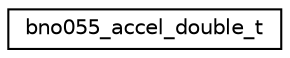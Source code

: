 digraph "Graphical Class Hierarchy"
{
  edge [fontname="Helvetica",fontsize="10",labelfontname="Helvetica",labelfontsize="10"];
  node [fontname="Helvetica",fontsize="10",shape=record];
  rankdir="LR";
  Node1 [label="bno055_accel_double_t",height=0.2,width=0.4,color="black", fillcolor="white", style="filled",URL="$structbno055__accel__double__t.html",tooltip="struct for Accel-output data of precision double "];
}
